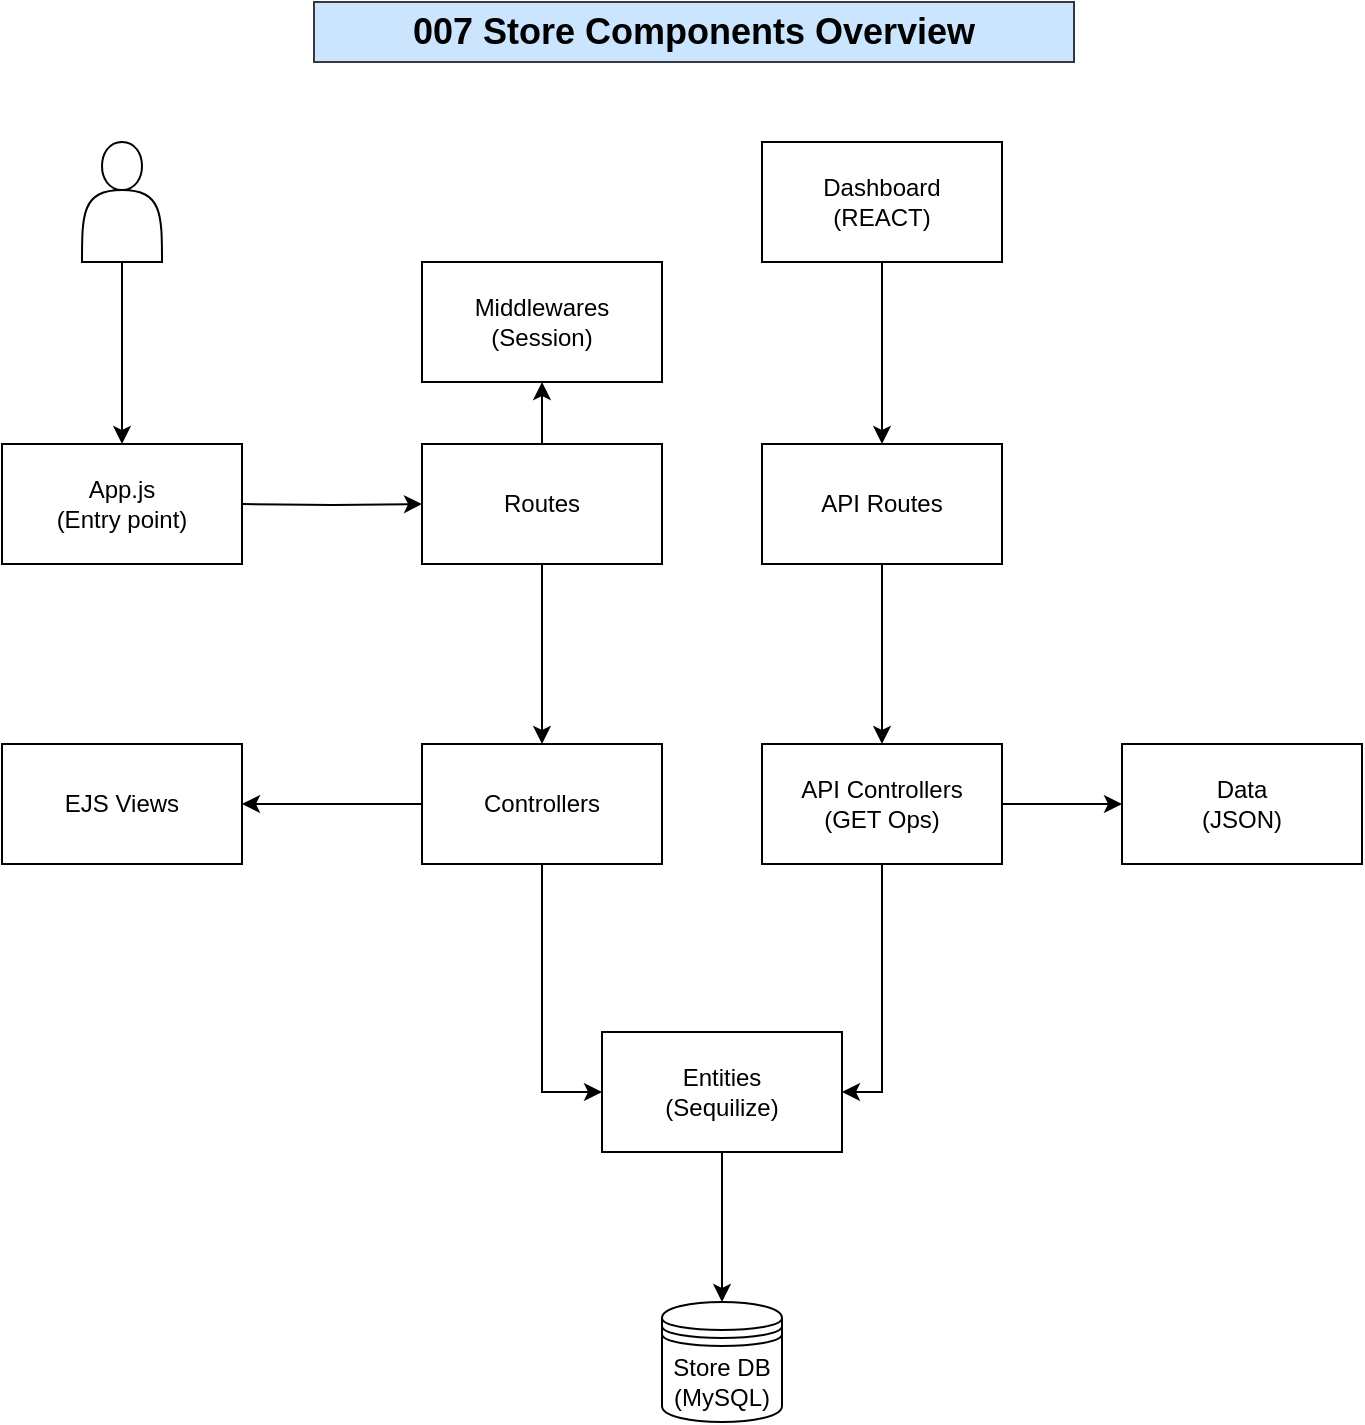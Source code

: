 <mxfile version="22.1.21" type="github">
  <diagram name="Página-1" id="rN3XlVAQjFaSEYC1Yilz">
    <mxGraphModel dx="1434" dy="738" grid="1" gridSize="10" guides="1" tooltips="1" connect="1" arrows="1" fold="1" page="1" pageScale="1" pageWidth="827" pageHeight="1169" math="0" shadow="0">
      <root>
        <mxCell id="0" />
        <mxCell id="1" parent="0" />
        <mxCell id="j7QohlKFkAiEEWni9EKj-4" value="" style="edgeStyle=orthogonalEdgeStyle;rounded=0;orthogonalLoop=1;jettySize=auto;html=1;" parent="1" target="j7QohlKFkAiEEWni9EKj-3" edge="1">
          <mxGeometry relative="1" as="geometry">
            <mxPoint x="194" y="261" as="sourcePoint" />
          </mxGeometry>
        </mxCell>
        <mxCell id="j7QohlKFkAiEEWni9EKj-5" value="" style="edgeStyle=orthogonalEdgeStyle;rounded=0;orthogonalLoop=1;jettySize=auto;html=1;" parent="1" source="j7QohlKFkAiEEWni9EKj-2" edge="1">
          <mxGeometry relative="1" as="geometry">
            <mxPoint x="134" y="231" as="targetPoint" />
          </mxGeometry>
        </mxCell>
        <mxCell id="j7QohlKFkAiEEWni9EKj-2" value="" style="shape=actor;whiteSpace=wrap;html=1;" parent="1" vertex="1">
          <mxGeometry x="114" y="80" width="40" height="60" as="geometry" />
        </mxCell>
        <mxCell id="j7QohlKFkAiEEWni9EKj-13" value="" style="edgeStyle=orthogonalEdgeStyle;rounded=0;orthogonalLoop=1;jettySize=auto;html=1;" parent="1" source="j7QohlKFkAiEEWni9EKj-3" target="j7QohlKFkAiEEWni9EKj-6" edge="1">
          <mxGeometry relative="1" as="geometry" />
        </mxCell>
        <mxCell id="j7QohlKFkAiEEWni9EKj-26" value="" style="edgeStyle=orthogonalEdgeStyle;rounded=0;orthogonalLoop=1;jettySize=auto;html=1;" parent="1" source="j7QohlKFkAiEEWni9EKj-3" target="j7QohlKFkAiEEWni9EKj-24" edge="1">
          <mxGeometry relative="1" as="geometry" />
        </mxCell>
        <mxCell id="j7QohlKFkAiEEWni9EKj-3" value="Routes" style="rounded=0;whiteSpace=wrap;html=1;" parent="1" vertex="1">
          <mxGeometry x="284" y="231" width="120" height="60" as="geometry" />
        </mxCell>
        <mxCell id="j7QohlKFkAiEEWni9EKj-10" value="" style="edgeStyle=orthogonalEdgeStyle;rounded=0;orthogonalLoop=1;jettySize=auto;html=1;entryX=0;entryY=0.5;entryDx=0;entryDy=0;" parent="1" source="j7QohlKFkAiEEWni9EKj-6" target="j7QohlKFkAiEEWni9EKj-7" edge="1">
          <mxGeometry relative="1" as="geometry" />
        </mxCell>
        <mxCell id="j7QohlKFkAiEEWni9EKj-12" value="" style="edgeStyle=orthogonalEdgeStyle;rounded=0;orthogonalLoop=1;jettySize=auto;html=1;" parent="1" source="j7QohlKFkAiEEWni9EKj-6" target="j7QohlKFkAiEEWni9EKj-9" edge="1">
          <mxGeometry relative="1" as="geometry" />
        </mxCell>
        <mxCell id="j7QohlKFkAiEEWni9EKj-6" value="Controllers" style="rounded=0;whiteSpace=wrap;html=1;" parent="1" vertex="1">
          <mxGeometry x="284" y="381" width="120" height="60" as="geometry" />
        </mxCell>
        <mxCell id="j7QohlKFkAiEEWni9EKj-11" value="" style="edgeStyle=orthogonalEdgeStyle;rounded=0;orthogonalLoop=1;jettySize=auto;html=1;" parent="1" source="j7QohlKFkAiEEWni9EKj-7" target="j7QohlKFkAiEEWni9EKj-8" edge="1">
          <mxGeometry relative="1" as="geometry" />
        </mxCell>
        <mxCell id="j7QohlKFkAiEEWni9EKj-7" value="Entities&lt;br&gt;(Sequilize)" style="rounded=0;whiteSpace=wrap;html=1;" parent="1" vertex="1">
          <mxGeometry x="374" y="525" width="120" height="60" as="geometry" />
        </mxCell>
        <mxCell id="j7QohlKFkAiEEWni9EKj-8" value="Store DB&lt;br&gt;(MySQL)" style="shape=datastore;whiteSpace=wrap;html=1;" parent="1" vertex="1">
          <mxGeometry x="404" y="660" width="60" height="60" as="geometry" />
        </mxCell>
        <mxCell id="j7QohlKFkAiEEWni9EKj-9" value="EJS Views" style="rounded=0;whiteSpace=wrap;html=1;" parent="1" vertex="1">
          <mxGeometry x="74" y="381" width="120" height="60" as="geometry" />
        </mxCell>
        <mxCell id="j7QohlKFkAiEEWni9EKj-14" value="App.js&lt;br&gt;(Entry point)" style="rounded=0;whiteSpace=wrap;html=1;" parent="1" vertex="1">
          <mxGeometry x="74" y="231" width="120" height="60" as="geometry" />
        </mxCell>
        <mxCell id="j7QohlKFkAiEEWni9EKj-17" value="" style="edgeStyle=orthogonalEdgeStyle;rounded=0;orthogonalLoop=1;jettySize=auto;html=1;" parent="1" source="j7QohlKFkAiEEWni9EKj-15" target="j7QohlKFkAiEEWni9EKj-16" edge="1">
          <mxGeometry relative="1" as="geometry" />
        </mxCell>
        <mxCell id="j7QohlKFkAiEEWni9EKj-15" value="API Routes" style="rounded=0;whiteSpace=wrap;html=1;" parent="1" vertex="1">
          <mxGeometry x="454" y="231" width="120" height="60" as="geometry" />
        </mxCell>
        <mxCell id="j7QohlKFkAiEEWni9EKj-19" style="edgeStyle=orthogonalEdgeStyle;rounded=0;orthogonalLoop=1;jettySize=auto;html=1;entryX=1;entryY=0.5;entryDx=0;entryDy=0;exitX=0.5;exitY=1;exitDx=0;exitDy=0;" parent="1" source="j7QohlKFkAiEEWni9EKj-16" target="j7QohlKFkAiEEWni9EKj-7" edge="1">
          <mxGeometry relative="1" as="geometry" />
        </mxCell>
        <mxCell id="j7QohlKFkAiEEWni9EKj-20" value="" style="edgeStyle=orthogonalEdgeStyle;rounded=0;orthogonalLoop=1;jettySize=auto;html=1;" parent="1" source="j7QohlKFkAiEEWni9EKj-16" target="j7QohlKFkAiEEWni9EKj-18" edge="1">
          <mxGeometry relative="1" as="geometry" />
        </mxCell>
        <mxCell id="j7QohlKFkAiEEWni9EKj-16" value="API Controllers&lt;br&gt;(GET Ops)" style="rounded=0;whiteSpace=wrap;html=1;" parent="1" vertex="1">
          <mxGeometry x="454" y="381" width="120" height="60" as="geometry" />
        </mxCell>
        <mxCell id="j7QohlKFkAiEEWni9EKj-18" value="Data&lt;br&gt;(JSON)" style="rounded=0;whiteSpace=wrap;html=1;" parent="1" vertex="1">
          <mxGeometry x="634" y="381" width="120" height="60" as="geometry" />
        </mxCell>
        <mxCell id="j7QohlKFkAiEEWni9EKj-21" value="007 Store Components Overview" style="text;html=1;strokeColor=#36393d;fillColor=#cce5ff;align=center;verticalAlign=middle;whiteSpace=wrap;rounded=0;fontSize=18;fontStyle=1" parent="1" vertex="1">
          <mxGeometry x="230" y="10" width="380" height="30" as="geometry" />
        </mxCell>
        <mxCell id="j7QohlKFkAiEEWni9EKj-23" value="" style="edgeStyle=orthogonalEdgeStyle;rounded=0;orthogonalLoop=1;jettySize=auto;html=1;" parent="1" source="j7QohlKFkAiEEWni9EKj-22" target="j7QohlKFkAiEEWni9EKj-15" edge="1">
          <mxGeometry relative="1" as="geometry" />
        </mxCell>
        <mxCell id="j7QohlKFkAiEEWni9EKj-22" value="Dashboard&lt;br&gt;(REACT)" style="rounded=0;whiteSpace=wrap;html=1;" parent="1" vertex="1">
          <mxGeometry x="454" y="80" width="120" height="60" as="geometry" />
        </mxCell>
        <mxCell id="j7QohlKFkAiEEWni9EKj-24" value="Middlewares&lt;br&gt;(Session)" style="rounded=0;whiteSpace=wrap;html=1;" parent="1" vertex="1">
          <mxGeometry x="284" y="140" width="120" height="60" as="geometry" />
        </mxCell>
      </root>
    </mxGraphModel>
  </diagram>
</mxfile>
